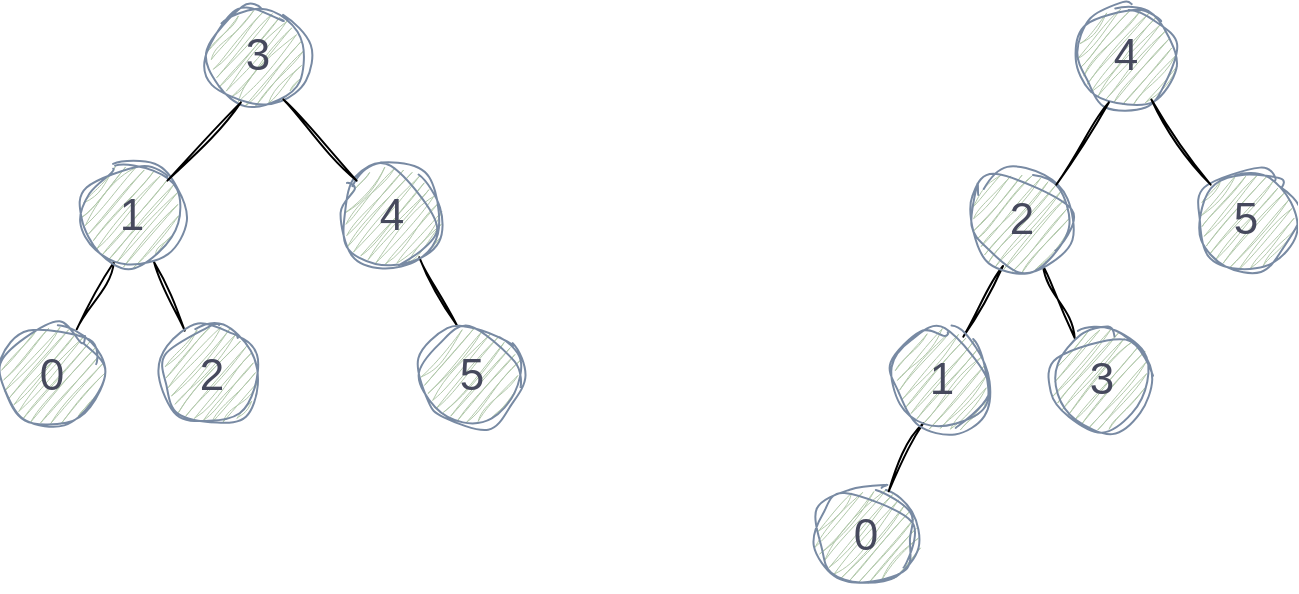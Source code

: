 <mxfile version="24.6.1" type="device">
  <diagram name="Page-1" id="bIiGbefzb4_aCg-CE_wo">
    <mxGraphModel dx="866" dy="-1558" grid="0" gridSize="10" guides="1" tooltips="1" connect="1" arrows="1" fold="1" page="1" pageScale="1" pageWidth="850" pageHeight="1100" math="0" shadow="0">
      <root>
        <mxCell id="0" />
        <mxCell id="1" parent="0" />
        <mxCell id="QcDnKYY_5Ydh4a-uM4Bj-1" value="" style="group;sketch=1;curveFitting=1;jiggle=2;shadow=0;" parent="1" vertex="1" connectable="0">
          <mxGeometry x="93" y="2275" width="260" height="210" as="geometry" />
        </mxCell>
        <mxCell id="QcDnKYY_5Ydh4a-uM4Bj-2" value="&lt;h2&gt;&lt;font face=&quot;Helvetica&quot;&gt;&lt;span style=&quot;font-size: 22px; font-weight: 400;&quot;&gt;3&lt;/span&gt;&lt;/font&gt;&lt;/h2&gt;" style="ellipse;whiteSpace=wrap;html=1;aspect=fixed;hachureGap=4;fontFamily=Architects Daughter;fontSource=https%3A%2F%2Ffonts.googleapis.com%2Fcss%3Ffamily%3DArchitects%2BDaughter;fillColor=#B2C9AB;strokeColor=#788AA3;labelBackgroundColor=none;fontColor=#46495D;container=0;sketch=1;curveFitting=1;jiggle=2;shadow=0;" parent="QcDnKYY_5Ydh4a-uM4Bj-1" vertex="1">
          <mxGeometry x="103" width="50" height="50" as="geometry" />
        </mxCell>
        <mxCell id="QcDnKYY_5Ydh4a-uM4Bj-3" style="rounded=0;orthogonalLoop=1;jettySize=auto;html=1;exitX=0.32;exitY=0.96;exitDx=0;exitDy=0;entryX=0.747;entryY=0.033;entryDx=0;entryDy=0;endArrow=none;endFill=0;exitPerimeter=0;entryPerimeter=0;sketch=1;curveFitting=1;jiggle=2;shadow=0;" parent="QcDnKYY_5Ydh4a-uM4Bj-1" source="QcDnKYY_5Ydh4a-uM4Bj-5" target="QcDnKYY_5Ydh4a-uM4Bj-8" edge="1">
          <mxGeometry relative="1" as="geometry" />
        </mxCell>
        <mxCell id="QcDnKYY_5Ydh4a-uM4Bj-4" style="rounded=0;orthogonalLoop=1;jettySize=auto;html=1;exitX=0.72;exitY=0.96;exitDx=0;exitDy=0;entryX=0.227;entryY=0.047;entryDx=0;entryDy=0;endArrow=none;endFill=0;exitPerimeter=0;entryPerimeter=0;sketch=1;curveFitting=1;jiggle=2;shadow=0;" parent="QcDnKYY_5Ydh4a-uM4Bj-1" source="QcDnKYY_5Ydh4a-uM4Bj-5" target="QcDnKYY_5Ydh4a-uM4Bj-9" edge="1">
          <mxGeometry relative="1" as="geometry" />
        </mxCell>
        <mxCell id="QcDnKYY_5Ydh4a-uM4Bj-5" value="&lt;h2&gt;&lt;font face=&quot;Helvetica&quot; style=&quot;font-size: 22px; font-weight: normal;&quot;&gt;1&lt;/font&gt;&lt;/h2&gt;" style="ellipse;whiteSpace=wrap;html=1;aspect=fixed;hachureGap=4;fontFamily=Architects Daughter;fontSource=https%3A%2F%2Ffonts.googleapis.com%2Fcss%3Ffamily%3DArchitects%2BDaughter;fillColor=#B2C9AB;strokeColor=#788AA3;labelBackgroundColor=none;fontColor=#46495D;container=0;sketch=1;curveFitting=1;jiggle=2;shadow=0;" parent="QcDnKYY_5Ydh4a-uM4Bj-1" vertex="1">
          <mxGeometry x="40" y="80" width="50" height="50" as="geometry" />
        </mxCell>
        <mxCell id="QcDnKYY_5Ydh4a-uM4Bj-6" style="rounded=0;orthogonalLoop=1;jettySize=auto;html=1;entryX=0.353;entryY=0;entryDx=0;entryDy=0;endArrow=none;endFill=0;exitX=0.773;exitY=0.913;exitDx=0;exitDy=0;exitPerimeter=0;entryPerimeter=0;sketch=1;curveFitting=1;jiggle=2;shadow=0;" parent="QcDnKYY_5Ydh4a-uM4Bj-1" source="QcDnKYY_5Ydh4a-uM4Bj-7" target="QcDnKYY_5Ydh4a-uM4Bj-12" edge="1">
          <mxGeometry relative="1" as="geometry">
            <mxPoint x="210" y="123" as="sourcePoint" />
          </mxGeometry>
        </mxCell>
        <mxCell id="QcDnKYY_5Ydh4a-uM4Bj-7" value="&lt;h2&gt;&lt;font face=&quot;Helvetica&quot; style=&quot;font-size: 22px; font-weight: normal;&quot;&gt;4&lt;/font&gt;&lt;/h2&gt;" style="ellipse;whiteSpace=wrap;html=1;aspect=fixed;hachureGap=4;fontFamily=Architects Daughter;fontSource=https%3A%2F%2Ffonts.googleapis.com%2Fcss%3Ffamily%3DArchitects%2BDaughter;fillColor=#B2C9AB;strokeColor=#788AA3;labelBackgroundColor=none;fontColor=#46495D;container=0;sketch=1;curveFitting=1;jiggle=2;shadow=0;" parent="QcDnKYY_5Ydh4a-uM4Bj-1" vertex="1">
          <mxGeometry x="170" y="80" width="50" height="50" as="geometry" />
        </mxCell>
        <mxCell id="QcDnKYY_5Ydh4a-uM4Bj-8" value="&lt;h2&gt;&lt;font face=&quot;Helvetica&quot; style=&quot;font-size: 22px; font-weight: normal;&quot;&gt;0&lt;/font&gt;&lt;/h2&gt;" style="ellipse;whiteSpace=wrap;html=1;aspect=fixed;hachureGap=4;fontFamily=Architects Daughter;fontSource=https%3A%2F%2Ffonts.googleapis.com%2Fcss%3Ffamily%3DArchitects%2BDaughter;fillColor=#B2C9AB;strokeColor=#788AA3;labelBackgroundColor=none;fontColor=#46495D;container=0;sketch=1;curveFitting=1;jiggle=2;shadow=0;" parent="QcDnKYY_5Ydh4a-uM4Bj-1" vertex="1">
          <mxGeometry y="160" width="50" height="50" as="geometry" />
        </mxCell>
        <mxCell id="QcDnKYY_5Ydh4a-uM4Bj-9" value="&lt;h2&gt;&lt;font face=&quot;Helvetica&quot; style=&quot;font-size: 22px; font-weight: normal;&quot;&gt;2&lt;/font&gt;&lt;/h2&gt;" style="ellipse;whiteSpace=wrap;html=1;aspect=fixed;hachureGap=4;fontFamily=Architects Daughter;fontSource=https%3A%2F%2Ffonts.googleapis.com%2Fcss%3Ffamily%3DArchitects%2BDaughter;fillColor=#B2C9AB;strokeColor=#788AA3;labelBackgroundColor=none;fontColor=#46495D;container=0;sketch=1;curveFitting=1;jiggle=2;shadow=0;" parent="QcDnKYY_5Ydh4a-uM4Bj-1" vertex="1">
          <mxGeometry x="80" y="160" width="50" height="50" as="geometry" />
        </mxCell>
        <mxCell id="QcDnKYY_5Ydh4a-uM4Bj-10" style="rounded=0;orthogonalLoop=1;jettySize=auto;html=1;entryX=1;entryY=0;entryDx=0;entryDy=0;endArrow=none;endFill=0;exitX=0.329;exitY=0.964;exitDx=0;exitDy=0;exitPerimeter=0;sketch=1;curveFitting=1;jiggle=2;shadow=0;" parent="QcDnKYY_5Ydh4a-uM4Bj-1" source="QcDnKYY_5Ydh4a-uM4Bj-2" target="QcDnKYY_5Ydh4a-uM4Bj-5" edge="1">
          <mxGeometry relative="1" as="geometry">
            <mxPoint x="114" y="60" as="sourcePoint" />
            <mxPoint x="83" y="86" as="targetPoint" />
          </mxGeometry>
        </mxCell>
        <mxCell id="QcDnKYY_5Ydh4a-uM4Bj-11" style="rounded=0;orthogonalLoop=1;jettySize=auto;html=1;entryX=0;entryY=0;entryDx=0;entryDy=0;endArrow=none;endFill=0;exitX=0.754;exitY=0.935;exitDx=0;exitDy=0;exitPerimeter=0;sketch=1;curveFitting=1;jiggle=2;shadow=0;" parent="QcDnKYY_5Ydh4a-uM4Bj-1" source="QcDnKYY_5Ydh4a-uM4Bj-2" target="QcDnKYY_5Ydh4a-uM4Bj-7" edge="1">
          <mxGeometry relative="1" as="geometry">
            <mxPoint x="193" y="51" as="sourcePoint" />
            <mxPoint x="160" y="85" as="targetPoint" />
          </mxGeometry>
        </mxCell>
        <mxCell id="QcDnKYY_5Ydh4a-uM4Bj-12" value="&lt;h2&gt;&lt;font face=&quot;Helvetica&quot; style=&quot;font-size: 22px; font-weight: normal;&quot;&gt;5&lt;/font&gt;&lt;/h2&gt;" style="ellipse;whiteSpace=wrap;html=1;aspect=fixed;hachureGap=4;fontFamily=Architects Daughter;fontSource=https%3A%2F%2Ffonts.googleapis.com%2Fcss%3Ffamily%3DArchitects%2BDaughter;fillColor=#B2C9AB;strokeColor=#788AA3;labelBackgroundColor=none;fontColor=#46495D;container=0;sketch=1;curveFitting=1;jiggle=2;shadow=0;" parent="QcDnKYY_5Ydh4a-uM4Bj-1" vertex="1">
          <mxGeometry x="210" y="160" width="50" height="50" as="geometry" />
        </mxCell>
        <mxCell id="zqaokejbdEh-BQly5nrr-1" value="" style="group;sketch=1;curveFitting=1;jiggle=2;" vertex="1" connectable="0" parent="1">
          <mxGeometry x="500" y="2275" width="240" height="290" as="geometry" />
        </mxCell>
        <mxCell id="zqaokejbdEh-BQly5nrr-2" value="&lt;h2&gt;&lt;font face=&quot;Helvetica&quot; style=&quot;font-size: 22px; font-weight: normal;&quot;&gt;0&lt;/font&gt;&lt;/h2&gt;" style="ellipse;whiteSpace=wrap;html=1;aspect=fixed;hachureGap=4;fontFamily=Architects Daughter;fontSource=https%3A%2F%2Ffonts.googleapis.com%2Fcss%3Ffamily%3DArchitects%2BDaughter;fillColor=#B2C9AB;strokeColor=#788AA3;labelBackgroundColor=none;fontColor=#46495D;container=0;sketch=1;curveFitting=1;jiggle=2;" vertex="1" parent="zqaokejbdEh-BQly5nrr-1">
          <mxGeometry y="240" width="50" height="50" as="geometry" />
        </mxCell>
        <mxCell id="zqaokejbdEh-BQly5nrr-3" value="&lt;h2&gt;&lt;font face=&quot;Helvetica&quot;&gt;&lt;span style=&quot;font-size: 22px; font-weight: 400;&quot;&gt;4&lt;/span&gt;&lt;/font&gt;&lt;/h2&gt;" style="ellipse;whiteSpace=wrap;html=1;aspect=fixed;hachureGap=4;fontFamily=Architects Daughter;fontSource=https%3A%2F%2Ffonts.googleapis.com%2Fcss%3Ffamily%3DArchitects%2BDaughter;fillColor=#B2C9AB;strokeColor=#788AA3;labelBackgroundColor=none;fontColor=#46495D;container=0;sketch=1;curveFitting=1;jiggle=2;" vertex="1" parent="zqaokejbdEh-BQly5nrr-1">
          <mxGeometry x="130" width="50" height="50" as="geometry" />
        </mxCell>
        <mxCell id="zqaokejbdEh-BQly5nrr-4" style="rounded=0;orthogonalLoop=1;jettySize=auto;html=1;exitX=0.32;exitY=0.96;exitDx=0;exitDy=0;entryX=0.723;entryY=0.067;entryDx=0;entryDy=0;endArrow=none;endFill=0;exitPerimeter=0;entryPerimeter=0;sketch=1;curveFitting=1;jiggle=2;" edge="1" parent="zqaokejbdEh-BQly5nrr-1" source="zqaokejbdEh-BQly5nrr-6" target="zqaokejbdEh-BQly5nrr-9">
          <mxGeometry relative="1" as="geometry" />
        </mxCell>
        <mxCell id="zqaokejbdEh-BQly5nrr-5" style="rounded=0;orthogonalLoop=1;jettySize=auto;html=1;exitX=0.72;exitY=0.96;exitDx=0;exitDy=0;entryX=0.237;entryY=0.08;entryDx=0;entryDy=0;endArrow=none;endFill=0;exitPerimeter=0;entryPerimeter=0;sketch=1;curveFitting=1;jiggle=2;" edge="1" parent="zqaokejbdEh-BQly5nrr-1" source="zqaokejbdEh-BQly5nrr-6" target="zqaokejbdEh-BQly5nrr-10">
          <mxGeometry relative="1" as="geometry" />
        </mxCell>
        <mxCell id="zqaokejbdEh-BQly5nrr-6" value="&lt;h2&gt;&lt;font face=&quot;Helvetica&quot; style=&quot;font-size: 22px; font-weight: normal;&quot;&gt;2&lt;/font&gt;&lt;/h2&gt;" style="ellipse;whiteSpace=wrap;html=1;aspect=fixed;hachureGap=4;fontFamily=Architects Daughter;fontSource=https%3A%2F%2Ffonts.googleapis.com%2Fcss%3Ffamily%3DArchitects%2BDaughter;fillColor=#B2C9AB;strokeColor=#788AA3;labelBackgroundColor=none;fontColor=#46495D;container=0;sketch=1;curveFitting=1;jiggle=2;" vertex="1" parent="zqaokejbdEh-BQly5nrr-1">
          <mxGeometry x="77.5" y="82" width="50" height="50" as="geometry" />
        </mxCell>
        <mxCell id="zqaokejbdEh-BQly5nrr-7" value="&lt;h2&gt;&lt;font face=&quot;Helvetica&quot; style=&quot;font-size: 22px; font-weight: normal;&quot;&gt;5&lt;/font&gt;&lt;/h2&gt;" style="ellipse;whiteSpace=wrap;html=1;aspect=fixed;hachureGap=4;fontFamily=Architects Daughter;fontSource=https%3A%2F%2Ffonts.googleapis.com%2Fcss%3Ffamily%3DArchitects%2BDaughter;fillColor=#B2C9AB;strokeColor=#788AA3;labelBackgroundColor=none;fontColor=#46495D;container=0;sketch=1;curveFitting=1;jiggle=2;" vertex="1" parent="zqaokejbdEh-BQly5nrr-1">
          <mxGeometry x="190" y="82" width="50" height="50" as="geometry" />
        </mxCell>
        <mxCell id="zqaokejbdEh-BQly5nrr-8" style="rounded=0;orthogonalLoop=1;jettySize=auto;html=1;exitX=0.323;exitY=0.933;exitDx=0;exitDy=0;entryX=0.727;entryY=0.053;entryDx=0;entryDy=0;endArrow=none;endFill=0;entryPerimeter=0;exitPerimeter=0;sketch=1;curveFitting=1;jiggle=2;" edge="1" parent="zqaokejbdEh-BQly5nrr-1" source="zqaokejbdEh-BQly5nrr-9" target="zqaokejbdEh-BQly5nrr-2">
          <mxGeometry relative="1" as="geometry" />
        </mxCell>
        <mxCell id="zqaokejbdEh-BQly5nrr-9" value="&lt;h2&gt;&lt;font face=&quot;Helvetica&quot; style=&quot;font-size: 22px; font-weight: normal;&quot;&gt;1&lt;/font&gt;&lt;/h2&gt;" style="ellipse;whiteSpace=wrap;html=1;aspect=fixed;hachureGap=4;fontFamily=Architects Daughter;fontSource=https%3A%2F%2Ffonts.googleapis.com%2Fcss%3Ffamily%3DArchitects%2BDaughter;fillColor=#B2C9AB;strokeColor=#788AA3;labelBackgroundColor=none;fontColor=#46495D;container=0;sketch=1;curveFitting=1;jiggle=2;" vertex="1" parent="zqaokejbdEh-BQly5nrr-1">
          <mxGeometry x="37.5" y="162" width="50" height="50" as="geometry" />
        </mxCell>
        <mxCell id="zqaokejbdEh-BQly5nrr-10" value="&lt;h2&gt;&lt;font face=&quot;Helvetica&quot; style=&quot;font-size: 22px; font-weight: normal;&quot;&gt;3&lt;/font&gt;&lt;/h2&gt;" style="ellipse;whiteSpace=wrap;html=1;aspect=fixed;hachureGap=4;fontFamily=Architects Daughter;fontSource=https%3A%2F%2Ffonts.googleapis.com%2Fcss%3Ffamily%3DArchitects%2BDaughter;fillColor=#B2C9AB;strokeColor=#788AA3;labelBackgroundColor=none;fontColor=#46495D;container=0;sketch=1;curveFitting=1;jiggle=2;" vertex="1" parent="zqaokejbdEh-BQly5nrr-1">
          <mxGeometry x="117.5" y="162" width="50" height="50" as="geometry" />
        </mxCell>
        <mxCell id="zqaokejbdEh-BQly5nrr-11" style="rounded=0;orthogonalLoop=1;jettySize=auto;html=1;entryX=1;entryY=0;entryDx=0;entryDy=0;endArrow=none;endFill=0;exitX=0.329;exitY=0.964;exitDx=0;exitDy=0;exitPerimeter=0;sketch=1;curveFitting=1;jiggle=2;" edge="1" parent="zqaokejbdEh-BQly5nrr-1" source="zqaokejbdEh-BQly5nrr-3" target="zqaokejbdEh-BQly5nrr-6">
          <mxGeometry relative="1" as="geometry">
            <mxPoint x="151.5" y="62" as="sourcePoint" />
            <mxPoint x="120.5" y="88" as="targetPoint" />
          </mxGeometry>
        </mxCell>
        <mxCell id="zqaokejbdEh-BQly5nrr-12" style="rounded=0;orthogonalLoop=1;jettySize=auto;html=1;entryX=0;entryY=0;entryDx=0;entryDy=0;endArrow=none;endFill=0;exitX=0.754;exitY=0.935;exitDx=0;exitDy=0;exitPerimeter=0;sketch=1;curveFitting=1;jiggle=2;" edge="1" parent="zqaokejbdEh-BQly5nrr-1" source="zqaokejbdEh-BQly5nrr-3" target="zqaokejbdEh-BQly5nrr-7">
          <mxGeometry relative="1" as="geometry">
            <mxPoint x="230.5" y="53" as="sourcePoint" />
            <mxPoint x="197.5" y="87" as="targetPoint" />
          </mxGeometry>
        </mxCell>
      </root>
    </mxGraphModel>
  </diagram>
</mxfile>
